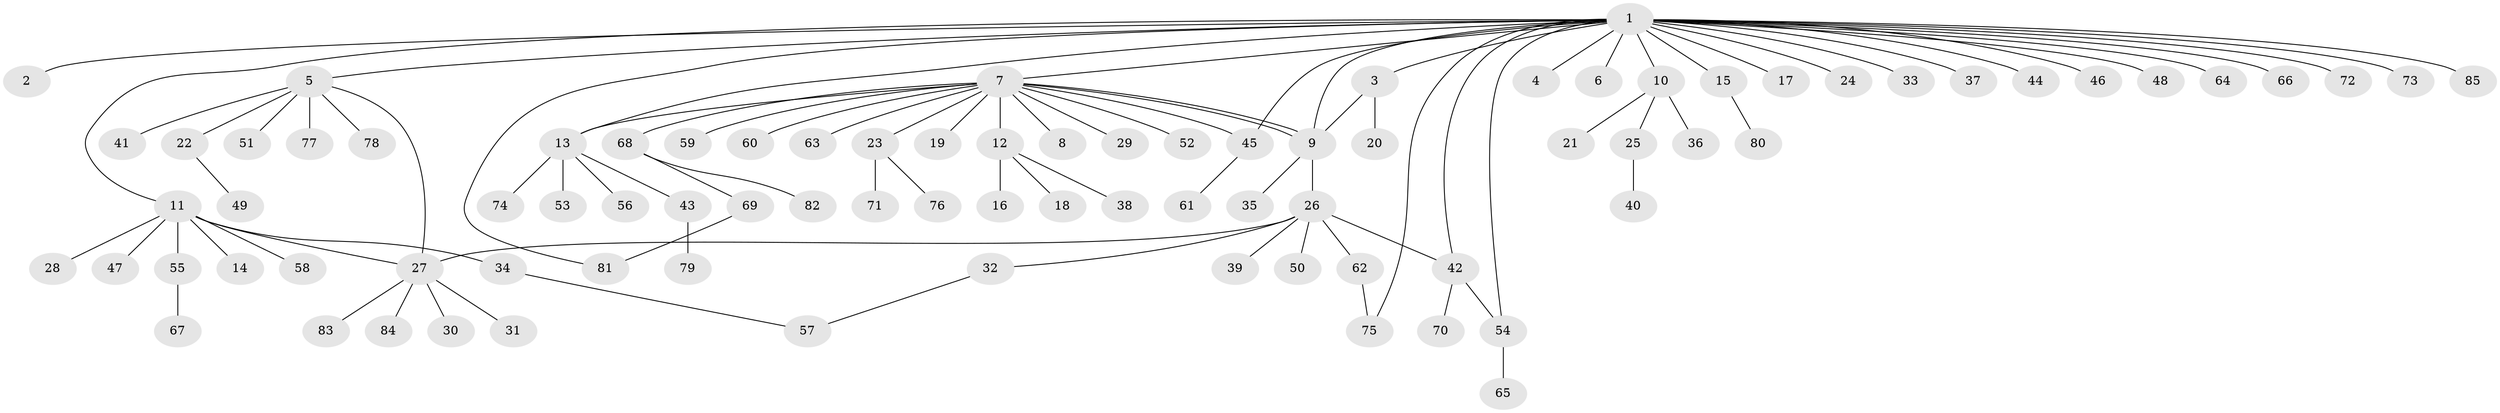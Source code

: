 // coarse degree distribution, {3: 0.04, 1: 0.84, 2: 0.04, 18: 0.04, 4: 0.04}
// Generated by graph-tools (version 1.1) at 2025/50/03/04/25 21:50:23]
// undirected, 85 vertices, 96 edges
graph export_dot {
graph [start="1"]
  node [color=gray90,style=filled];
  1;
  2;
  3;
  4;
  5;
  6;
  7;
  8;
  9;
  10;
  11;
  12;
  13;
  14;
  15;
  16;
  17;
  18;
  19;
  20;
  21;
  22;
  23;
  24;
  25;
  26;
  27;
  28;
  29;
  30;
  31;
  32;
  33;
  34;
  35;
  36;
  37;
  38;
  39;
  40;
  41;
  42;
  43;
  44;
  45;
  46;
  47;
  48;
  49;
  50;
  51;
  52;
  53;
  54;
  55;
  56;
  57;
  58;
  59;
  60;
  61;
  62;
  63;
  64;
  65;
  66;
  67;
  68;
  69;
  70;
  71;
  72;
  73;
  74;
  75;
  76;
  77;
  78;
  79;
  80;
  81;
  82;
  83;
  84;
  85;
  1 -- 2;
  1 -- 3;
  1 -- 4;
  1 -- 5;
  1 -- 6;
  1 -- 7;
  1 -- 9;
  1 -- 10;
  1 -- 11;
  1 -- 13;
  1 -- 15;
  1 -- 17;
  1 -- 24;
  1 -- 33;
  1 -- 37;
  1 -- 42;
  1 -- 44;
  1 -- 45;
  1 -- 46;
  1 -- 48;
  1 -- 54;
  1 -- 64;
  1 -- 66;
  1 -- 72;
  1 -- 73;
  1 -- 75;
  1 -- 81;
  1 -- 85;
  3 -- 9;
  3 -- 20;
  5 -- 22;
  5 -- 27;
  5 -- 41;
  5 -- 51;
  5 -- 77;
  5 -- 78;
  7 -- 8;
  7 -- 9;
  7 -- 9;
  7 -- 12;
  7 -- 13;
  7 -- 19;
  7 -- 23;
  7 -- 29;
  7 -- 45;
  7 -- 52;
  7 -- 59;
  7 -- 60;
  7 -- 63;
  7 -- 68;
  9 -- 26;
  9 -- 35;
  10 -- 21;
  10 -- 25;
  10 -- 36;
  11 -- 14;
  11 -- 27;
  11 -- 28;
  11 -- 34;
  11 -- 47;
  11 -- 55;
  11 -- 58;
  12 -- 16;
  12 -- 18;
  12 -- 38;
  13 -- 43;
  13 -- 53;
  13 -- 56;
  13 -- 74;
  15 -- 80;
  22 -- 49;
  23 -- 71;
  23 -- 76;
  25 -- 40;
  26 -- 27;
  26 -- 32;
  26 -- 39;
  26 -- 42;
  26 -- 50;
  26 -- 62;
  27 -- 30;
  27 -- 31;
  27 -- 83;
  27 -- 84;
  32 -- 57;
  34 -- 57;
  42 -- 54;
  42 -- 70;
  43 -- 79;
  45 -- 61;
  54 -- 65;
  55 -- 67;
  62 -- 75;
  68 -- 69;
  68 -- 82;
  69 -- 81;
}
